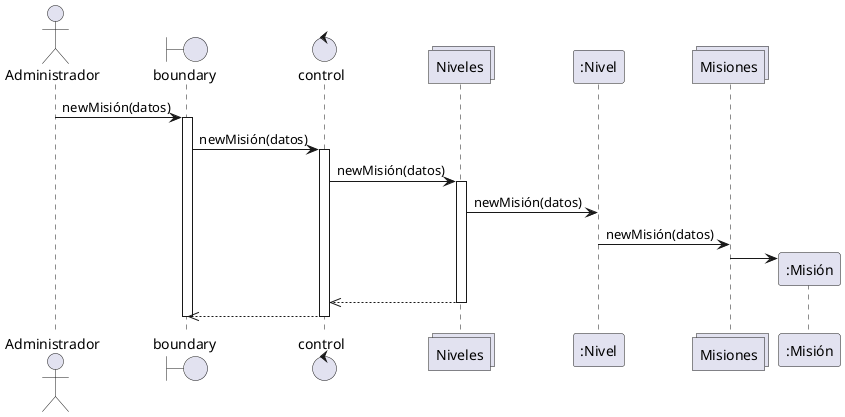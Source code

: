 @startuml crear Mision
actor "Administrador" as Administrador
boundary boundary
control control
collections Niveles as Usuarios 
participant ":Nivel" as user
collections Misiones as missions 
participant ":Misión" as mission
Administrador->boundary: newMisión(datos)
activate boundary
boundary->control:newMisión(datos)
activate control
control->Usuarios:newMisión(datos)
activate Usuarios
Usuarios->user:newMisión(datos)
user->missions:newMisión(datos)
create mission
missions-> mission
control<<--Usuarios
deactivate Usuarios
boundary<<--control
deactivate control
deactivate boundary
@enduml